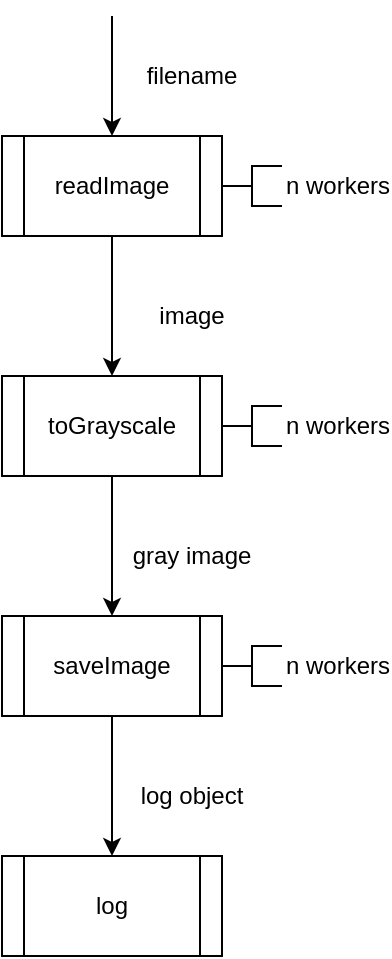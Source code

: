<mxfile version="14.1.1" type="device" pages="2"><diagram id="Ie8aryShoTkRmkV7H-52" name="Page-1"><mxGraphModel dx="1422" dy="829" grid="1" gridSize="10" guides="1" tooltips="1" connect="1" arrows="1" fold="1" page="1" pageScale="1" pageWidth="827" pageHeight="1169" math="0" shadow="0"><root><mxCell id="5YFwpizp4JfWCQVohwiV-0"/><mxCell id="5YFwpizp4JfWCQVohwiV-1" parent="5YFwpizp4JfWCQVohwiV-0"/><mxCell id="7Mnr1_0o0wkWBQWE8VY0-4" style="edgeStyle=orthogonalEdgeStyle;rounded=0;orthogonalLoop=1;jettySize=auto;html=1;exitX=0.5;exitY=1;exitDx=0;exitDy=0;entryX=0.5;entryY=0;entryDx=0;entryDy=0;" edge="1" parent="5YFwpizp4JfWCQVohwiV-1" source="7Mnr1_0o0wkWBQWE8VY0-0" target="7Mnr1_0o0wkWBQWE8VY0-1"><mxGeometry relative="1" as="geometry"/></mxCell><mxCell id="7Mnr1_0o0wkWBQWE8VY0-0" value="readImage" style="shape=process;whiteSpace=wrap;html=1;backgroundOutline=1;fillColor=none;" vertex="1" parent="5YFwpizp4JfWCQVohwiV-1"><mxGeometry x="40" y="80" width="110" height="50" as="geometry"/></mxCell><mxCell id="7Mnr1_0o0wkWBQWE8VY0-5" style="edgeStyle=orthogonalEdgeStyle;rounded=0;orthogonalLoop=1;jettySize=auto;html=1;exitX=0.5;exitY=1;exitDx=0;exitDy=0;entryX=0.5;entryY=0;entryDx=0;entryDy=0;" edge="1" parent="5YFwpizp4JfWCQVohwiV-1" source="7Mnr1_0o0wkWBQWE8VY0-1" target="7Mnr1_0o0wkWBQWE8VY0-2"><mxGeometry relative="1" as="geometry"/></mxCell><mxCell id="7Mnr1_0o0wkWBQWE8VY0-1" value="toGrayscale" style="shape=process;whiteSpace=wrap;html=1;backgroundOutline=1;fillColor=none;" vertex="1" parent="5YFwpizp4JfWCQVohwiV-1"><mxGeometry x="40" y="200" width="110" height="50" as="geometry"/></mxCell><mxCell id="7Mnr1_0o0wkWBQWE8VY0-6" style="edgeStyle=orthogonalEdgeStyle;rounded=0;orthogonalLoop=1;jettySize=auto;html=1;exitX=0.5;exitY=1;exitDx=0;exitDy=0;entryX=0.5;entryY=0;entryDx=0;entryDy=0;" edge="1" parent="5YFwpizp4JfWCQVohwiV-1" source="7Mnr1_0o0wkWBQWE8VY0-2" target="7Mnr1_0o0wkWBQWE8VY0-3"><mxGeometry relative="1" as="geometry"/></mxCell><mxCell id="7Mnr1_0o0wkWBQWE8VY0-2" value="saveImage" style="shape=process;whiteSpace=wrap;html=1;backgroundOutline=1;fillColor=none;" vertex="1" parent="5YFwpizp4JfWCQVohwiV-1"><mxGeometry x="40" y="320" width="110" height="50" as="geometry"/></mxCell><mxCell id="7Mnr1_0o0wkWBQWE8VY0-3" value="log" style="shape=process;whiteSpace=wrap;html=1;backgroundOutline=1;fillColor=none;" vertex="1" parent="5YFwpizp4JfWCQVohwiV-1"><mxGeometry x="40" y="440" width="110" height="50" as="geometry"/></mxCell><mxCell id="IjHF7sWXPhTxcz8YGcxg-2" value="" style="endArrow=classic;html=1;strokeColor=#000000;entryX=0.5;entryY=0;entryDx=0;entryDy=0;" edge="1" parent="5YFwpizp4JfWCQVohwiV-1" target="7Mnr1_0o0wkWBQWE8VY0-0"><mxGeometry width="50" height="50" relative="1" as="geometry"><mxPoint x="95" y="20" as="sourcePoint"/><mxPoint x="440" y="340" as="targetPoint"/></mxGeometry></mxCell><mxCell id="IjHF7sWXPhTxcz8YGcxg-5" value="filename" style="text;html=1;strokeColor=none;fillColor=none;align=center;verticalAlign=middle;whiteSpace=wrap;rounded=0;" vertex="1" parent="5YFwpizp4JfWCQVohwiV-1"><mxGeometry x="100" y="40" width="70" height="20" as="geometry"/></mxCell><mxCell id="IjHF7sWXPhTxcz8YGcxg-6" value="image" style="text;html=1;strokeColor=none;fillColor=none;align=center;verticalAlign=middle;whiteSpace=wrap;rounded=0;" vertex="1" parent="5YFwpizp4JfWCQVohwiV-1"><mxGeometry x="100" y="160" width="70" height="20" as="geometry"/></mxCell><mxCell id="IjHF7sWXPhTxcz8YGcxg-7" value="gray image" style="text;html=1;strokeColor=none;fillColor=none;align=center;verticalAlign=middle;whiteSpace=wrap;rounded=0;" vertex="1" parent="5YFwpizp4JfWCQVohwiV-1"><mxGeometry x="100" y="280" width="70" height="20" as="geometry"/></mxCell><mxCell id="IjHF7sWXPhTxcz8YGcxg-8" value="log object" style="text;html=1;strokeColor=none;fillColor=none;align=center;verticalAlign=middle;whiteSpace=wrap;rounded=0;" vertex="1" parent="5YFwpizp4JfWCQVohwiV-1"><mxGeometry x="100" y="400" width="70" height="20" as="geometry"/></mxCell><mxCell id="UnJK8EtmKBuU_QLpzeUl-0" value="n workers" style="strokeWidth=1;html=1;shape=mxgraph.flowchart.annotation_2;align=left;labelPosition=right;pointerEvents=1;fillColor=none;" vertex="1" parent="5YFwpizp4JfWCQVohwiV-1"><mxGeometry x="150" y="95" width="30" height="20" as="geometry"/></mxCell><mxCell id="UnJK8EtmKBuU_QLpzeUl-1" value="n workers" style="strokeWidth=1;html=1;shape=mxgraph.flowchart.annotation_2;align=left;labelPosition=right;pointerEvents=1;fillColor=none;" vertex="1" parent="5YFwpizp4JfWCQVohwiV-1"><mxGeometry x="150" y="215" width="30" height="20" as="geometry"/></mxCell><mxCell id="UnJK8EtmKBuU_QLpzeUl-2" value="n workers" style="strokeWidth=1;html=1;shape=mxgraph.flowchart.annotation_2;align=left;labelPosition=right;pointerEvents=1;fillColor=none;" vertex="1" parent="5YFwpizp4JfWCQVohwiV-1"><mxGeometry x="150" y="335" width="30" height="20" as="geometry"/></mxCell></root></mxGraphModel></diagram><diagram id="l5RpE4aaxaqL3S6nJXd1" name="Page-2"><mxGraphModel dx="1422" dy="829" grid="1" gridSize="10" guides="1" tooltips="1" connect="1" arrows="1" fold="1" page="1" pageScale="1" pageWidth="827" pageHeight="1169" math="0" shadow="0"><root><mxCell id="dFCL2xhyZqAWF3RnYlvG-0"/><mxCell id="dFCL2xhyZqAWF3RnYlvG-1" parent="dFCL2xhyZqAWF3RnYlvG-0"/><mxCell id="dFCL2xhyZqAWF3RnYlvG-23" style="edgeStyle=orthogonalEdgeStyle;rounded=0;orthogonalLoop=1;jettySize=auto;html=1;exitX=0.5;exitY=1;exitDx=0;exitDy=0;entryX=0.5;entryY=0;entryDx=0;entryDy=0;" edge="1" parent="dFCL2xhyZqAWF3RnYlvG-1" source="dFCL2xhyZqAWF3RnYlvG-3" target="dFCL2xhyZqAWF3RnYlvG-22"><mxGeometry relative="1" as="geometry"/></mxCell><mxCell id="dFCL2xhyZqAWF3RnYlvG-3" value="readImage" style="shape=process;whiteSpace=wrap;html=1;backgroundOutline=1;fillColor=none;" vertex="1" parent="dFCL2xhyZqAWF3RnYlvG-1"><mxGeometry x="160" y="80" width="110" height="50" as="geometry"/></mxCell><mxCell id="dFCL2xhyZqAWF3RnYlvG-5" value="toGrayscale" style="shape=process;whiteSpace=wrap;html=1;backgroundOutline=1;fillColor=none;" vertex="1" parent="dFCL2xhyZqAWF3RnYlvG-1"><mxGeometry x="170" y="200" width="90" height="50" as="geometry"/></mxCell><mxCell id="dFCL2xhyZqAWF3RnYlvG-8" value="log" style="shape=process;whiteSpace=wrap;html=1;backgroundOutline=1;fillColor=none;strokeColor=#B5B5B5;" vertex="1" parent="dFCL2xhyZqAWF3RnYlvG-1"><mxGeometry x="160" y="440" width="110" height="50" as="geometry"/></mxCell><mxCell id="dFCL2xhyZqAWF3RnYlvG-54" style="edgeStyle=orthogonalEdgeStyle;rounded=0;orthogonalLoop=1;jettySize=auto;html=1;exitX=0.5;exitY=1;exitDx=0;exitDy=0;entryX=0.5;entryY=0;entryDx=0;entryDy=0;strokeColor=#B5B5B5;" edge="1" parent="dFCL2xhyZqAWF3RnYlvG-1" source="dFCL2xhyZqAWF3RnYlvG-13" target="dFCL2xhyZqAWF3RnYlvG-43"><mxGeometry relative="1" as="geometry"/></mxCell><mxCell id="dFCL2xhyZqAWF3RnYlvG-13" value="saveImage" style="shape=process;whiteSpace=wrap;html=1;backgroundOutline=1;fillColor=none;" vertex="1" parent="dFCL2xhyZqAWF3RnYlvG-1"><mxGeometry x="120" y="320" width="90" height="50" as="geometry"/></mxCell><mxCell id="dFCL2xhyZqAWF3RnYlvG-55" style="edgeStyle=orthogonalEdgeStyle;rounded=0;orthogonalLoop=1;jettySize=auto;html=1;exitX=0.5;exitY=1;exitDx=0;exitDy=0;entryX=0.5;entryY=0;entryDx=0;entryDy=0;strokeColor=#B5B5B5;" edge="1" parent="dFCL2xhyZqAWF3RnYlvG-1" source="dFCL2xhyZqAWF3RnYlvG-16" target="dFCL2xhyZqAWF3RnYlvG-43"><mxGeometry relative="1" as="geometry"/></mxCell><mxCell id="dFCL2xhyZqAWF3RnYlvG-16" value="saveImage" style="shape=process;whiteSpace=wrap;html=1;backgroundOutline=1;fillColor=none;" vertex="1" parent="dFCL2xhyZqAWF3RnYlvG-1"><mxGeometry x="220" y="320" width="90" height="50" as="geometry"/></mxCell><mxCell id="dFCL2xhyZqAWF3RnYlvG-51" style="edgeStyle=orthogonalEdgeStyle;rounded=0;orthogonalLoop=1;jettySize=auto;html=1;exitX=0.5;exitY=1;exitDx=0;exitDy=0;entryX=0.5;entryY=0;entryDx=0;entryDy=0;strokeColor=#B5B5B5;" edge="1" parent="dFCL2xhyZqAWF3RnYlvG-1" source="dFCL2xhyZqAWF3RnYlvG-17" target="dFCL2xhyZqAWF3RnYlvG-43"><mxGeometry relative="1" as="geometry"/></mxCell><mxCell id="dFCL2xhyZqAWF3RnYlvG-17" value="saveImage" style="shape=process;whiteSpace=wrap;html=1;backgroundOutline=1;fillColor=none;" vertex="1" parent="dFCL2xhyZqAWF3RnYlvG-1"><mxGeometry x="20" y="320" width="90" height="50" as="geometry"/></mxCell><mxCell id="dFCL2xhyZqAWF3RnYlvG-18" value="saveImage" style="shape=process;whiteSpace=wrap;html=1;backgroundOutline=1;fillColor=none;" vertex="1" parent="dFCL2xhyZqAWF3RnYlvG-1"><mxGeometry x="320" y="320" width="90" height="50" as="geometry"/></mxCell><mxCell id="dFCL2xhyZqAWF3RnYlvG-52" style="edgeStyle=orthogonalEdgeStyle;rounded=0;orthogonalLoop=1;jettySize=auto;html=1;exitX=0.5;exitY=1;exitDx=0;exitDy=0;entryX=0.5;entryY=0;entryDx=0;entryDy=0;strokeColor=#B5B5B5;" edge="1" parent="dFCL2xhyZqAWF3RnYlvG-1" source="dFCL2xhyZqAWF3RnYlvG-19" target="dFCL2xhyZqAWF3RnYlvG-43"><mxGeometry relative="1" as="geometry"/></mxCell><mxCell id="dFCL2xhyZqAWF3RnYlvG-19" value="saveImage" style="shape=process;whiteSpace=wrap;html=1;backgroundOutline=1;fillColor=none;" vertex="1" parent="dFCL2xhyZqAWF3RnYlvG-1"><mxGeometry x="320" y="320" width="90" height="50" as="geometry"/></mxCell><mxCell id="dFCL2xhyZqAWF3RnYlvG-40" style="edgeStyle=orthogonalEdgeStyle;rounded=0;orthogonalLoop=1;jettySize=auto;html=1;exitX=0.5;exitY=1;exitDx=0;exitDy=0;entryX=0.5;entryY=0;entryDx=0;entryDy=0;" edge="1" parent="dFCL2xhyZqAWF3RnYlvG-1" source="dFCL2xhyZqAWF3RnYlvG-20" target="dFCL2xhyZqAWF3RnYlvG-34"><mxGeometry relative="1" as="geometry"><Array as="points"><mxPoint x="115" y="260"/><mxPoint x="216" y="260"/></Array></mxGeometry></mxCell><mxCell id="dFCL2xhyZqAWF3RnYlvG-20" value="toGrayscale" style="shape=process;whiteSpace=wrap;html=1;backgroundOutline=1;fillColor=none;" vertex="1" parent="dFCL2xhyZqAWF3RnYlvG-1"><mxGeometry x="70" y="200" width="90" height="50" as="geometry"/></mxCell><mxCell id="dFCL2xhyZqAWF3RnYlvG-42" style="edgeStyle=orthogonalEdgeStyle;rounded=0;orthogonalLoop=1;jettySize=auto;html=1;exitX=0.5;exitY=1;exitDx=0;exitDy=0;entryX=0.5;entryY=0;entryDx=0;entryDy=0;" edge="1" parent="dFCL2xhyZqAWF3RnYlvG-1" source="dFCL2xhyZqAWF3RnYlvG-21" target="dFCL2xhyZqAWF3RnYlvG-34"><mxGeometry relative="1" as="geometry"><Array as="points"><mxPoint x="315" y="260"/><mxPoint x="216" y="260"/></Array></mxGeometry></mxCell><mxCell id="dFCL2xhyZqAWF3RnYlvG-21" value="toGrayscale" style="shape=process;whiteSpace=wrap;html=1;backgroundOutline=1;fillColor=none;" vertex="1" parent="dFCL2xhyZqAWF3RnYlvG-1"><mxGeometry x="270" y="200" width="90" height="50" as="geometry"/></mxCell><mxCell id="dFCL2xhyZqAWF3RnYlvG-24" style="edgeStyle=orthogonalEdgeStyle;rounded=0;orthogonalLoop=1;jettySize=auto;html=1;exitX=0;exitY=0.5;exitDx=0;exitDy=0;entryX=0.5;entryY=0;entryDx=0;entryDy=0;" edge="1" parent="dFCL2xhyZqAWF3RnYlvG-1" source="dFCL2xhyZqAWF3RnYlvG-22" target="dFCL2xhyZqAWF3RnYlvG-20"><mxGeometry relative="1" as="geometry"/></mxCell><mxCell id="dFCL2xhyZqAWF3RnYlvG-25" style="edgeStyle=orthogonalEdgeStyle;rounded=0;orthogonalLoop=1;jettySize=auto;html=1;exitX=0.5;exitY=1;exitDx=0;exitDy=0;entryX=0.5;entryY=0;entryDx=0;entryDy=0;" edge="1" parent="dFCL2xhyZqAWF3RnYlvG-1" source="dFCL2xhyZqAWF3RnYlvG-22" target="dFCL2xhyZqAWF3RnYlvG-5"><mxGeometry relative="1" as="geometry"/></mxCell><mxCell id="dFCL2xhyZqAWF3RnYlvG-26" style="edgeStyle=orthogonalEdgeStyle;rounded=0;orthogonalLoop=1;jettySize=auto;html=1;exitX=1;exitY=0.5;exitDx=0;exitDy=0;entryX=0.5;entryY=0;entryDx=0;entryDy=0;" edge="1" parent="dFCL2xhyZqAWF3RnYlvG-1" source="dFCL2xhyZqAWF3RnYlvG-22" target="dFCL2xhyZqAWF3RnYlvG-21"><mxGeometry relative="1" as="geometry"/></mxCell><mxCell id="dFCL2xhyZqAWF3RnYlvG-22" value="" style="ellipse;whiteSpace=wrap;html=1;aspect=fixed;fillColor=none;" vertex="1" parent="dFCL2xhyZqAWF3RnYlvG-1"><mxGeometry x="210" y="155" width="10" height="10" as="geometry"/></mxCell><mxCell id="dFCL2xhyZqAWF3RnYlvG-30" style="edgeStyle=orthogonalEdgeStyle;rounded=0;orthogonalLoop=1;jettySize=auto;html=1;entryX=0.5;entryY=0;entryDx=0;entryDy=0;exitX=0.5;exitY=1;exitDx=0;exitDy=0;" edge="1" parent="dFCL2xhyZqAWF3RnYlvG-1" target="dFCL2xhyZqAWF3RnYlvG-34" source="dFCL2xhyZqAWF3RnYlvG-5"><mxGeometry relative="1" as="geometry"><mxPoint x="160" y="270" as="sourcePoint"/></mxGeometry></mxCell><mxCell id="dFCL2xhyZqAWF3RnYlvG-31" style="edgeStyle=orthogonalEdgeStyle;rounded=0;orthogonalLoop=1;jettySize=auto;html=1;exitX=0;exitY=0.5;exitDx=0;exitDy=0;entryX=0.5;entryY=0;entryDx=0;entryDy=0;" edge="1" parent="dFCL2xhyZqAWF3RnYlvG-1" source="dFCL2xhyZqAWF3RnYlvG-34" target="dFCL2xhyZqAWF3RnYlvG-17"><mxGeometry relative="1" as="geometry"><mxPoint x="116" y="315" as="targetPoint"/></mxGeometry></mxCell><mxCell id="dFCL2xhyZqAWF3RnYlvG-33" style="edgeStyle=orthogonalEdgeStyle;rounded=0;orthogonalLoop=1;jettySize=auto;html=1;exitX=1;exitY=0.5;exitDx=0;exitDy=0;entryX=0.5;entryY=0;entryDx=0;entryDy=0;" edge="1" parent="dFCL2xhyZqAWF3RnYlvG-1" source="dFCL2xhyZqAWF3RnYlvG-34" target="dFCL2xhyZqAWF3RnYlvG-19"><mxGeometry relative="1" as="geometry"><mxPoint x="316" y="315" as="targetPoint"/></mxGeometry></mxCell><mxCell id="dFCL2xhyZqAWF3RnYlvG-38" style="edgeStyle=orthogonalEdgeStyle;rounded=0;orthogonalLoop=1;jettySize=auto;html=1;exitX=0;exitY=0.5;exitDx=0;exitDy=0;entryX=0.5;entryY=0;entryDx=0;entryDy=0;" edge="1" parent="dFCL2xhyZqAWF3RnYlvG-1" source="dFCL2xhyZqAWF3RnYlvG-34" target="dFCL2xhyZqAWF3RnYlvG-13"><mxGeometry relative="1" as="geometry"/></mxCell><mxCell id="dFCL2xhyZqAWF3RnYlvG-39" style="edgeStyle=orthogonalEdgeStyle;rounded=0;orthogonalLoop=1;jettySize=auto;html=1;exitX=1;exitY=0.5;exitDx=0;exitDy=0;entryX=0.5;entryY=0;entryDx=0;entryDy=0;" edge="1" parent="dFCL2xhyZqAWF3RnYlvG-1" source="dFCL2xhyZqAWF3RnYlvG-34" target="dFCL2xhyZqAWF3RnYlvG-16"><mxGeometry relative="1" as="geometry"/></mxCell><mxCell id="dFCL2xhyZqAWF3RnYlvG-34" value="" style="ellipse;whiteSpace=wrap;html=1;aspect=fixed;fillColor=none;" vertex="1" parent="dFCL2xhyZqAWF3RnYlvG-1"><mxGeometry x="211" y="275" width="10" height="10" as="geometry"/></mxCell><mxCell id="dFCL2xhyZqAWF3RnYlvG-50" style="edgeStyle=orthogonalEdgeStyle;rounded=0;orthogonalLoop=1;jettySize=auto;html=1;exitX=0.5;exitY=1;exitDx=0;exitDy=0;entryX=0.5;entryY=0;entryDx=0;entryDy=0;strokeColor=#B5B5B5;" edge="1" parent="dFCL2xhyZqAWF3RnYlvG-1" source="dFCL2xhyZqAWF3RnYlvG-43" target="dFCL2xhyZqAWF3RnYlvG-8"><mxGeometry relative="1" as="geometry"/></mxCell><mxCell id="dFCL2xhyZqAWF3RnYlvG-43" value="" style="ellipse;whiteSpace=wrap;html=1;aspect=fixed;fillColor=none;strokeColor=#B5B5B5;" vertex="1" parent="dFCL2xhyZqAWF3RnYlvG-1"><mxGeometry x="210" y="410" width="10" height="10" as="geometry"/></mxCell></root></mxGraphModel></diagram></mxfile>